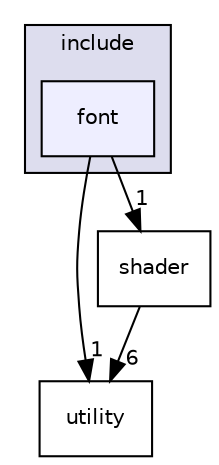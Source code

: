 digraph "/home/dusan/Documents/RG146-vitez-reda-zmaja/include/font" {
  compound=true
  node [ fontsize="10", fontname="Helvetica"];
  edge [ labelfontsize="10", labelfontname="Helvetica"];
  subgraph clusterdir_d44c64559bbebec7f509842c48db8b23 {
    graph [ bgcolor="#ddddee", pencolor="black", label="include" fontname="Helvetica", fontsize="10", URL="dir_d44c64559bbebec7f509842c48db8b23.html"]
  dir_f399a52153988f581ac4960bafc8695e [shape=box, label="font", style="filled", fillcolor="#eeeeff", pencolor="black", URL="dir_f399a52153988f581ac4960bafc8695e.html"];
  }
  dir_3a4d35156996fb70540e167b84a39bd1 [shape=box label="utility" URL="dir_3a4d35156996fb70540e167b84a39bd1.html"];
  dir_2a23ad7151370bad26fc446775fa6e94 [shape=box label="shader" URL="dir_2a23ad7151370bad26fc446775fa6e94.html"];
  dir_f399a52153988f581ac4960bafc8695e->dir_3a4d35156996fb70540e167b84a39bd1 [headlabel="1", labeldistance=1.5 headhref="dir_000004_000010.html"];
  dir_f399a52153988f581ac4960bafc8695e->dir_2a23ad7151370bad26fc446775fa6e94 [headlabel="1", labeldistance=1.5 headhref="dir_000004_000007.html"];
  dir_2a23ad7151370bad26fc446775fa6e94->dir_3a4d35156996fb70540e167b84a39bd1 [headlabel="6", labeldistance=1.5 headhref="dir_000007_000010.html"];
}
